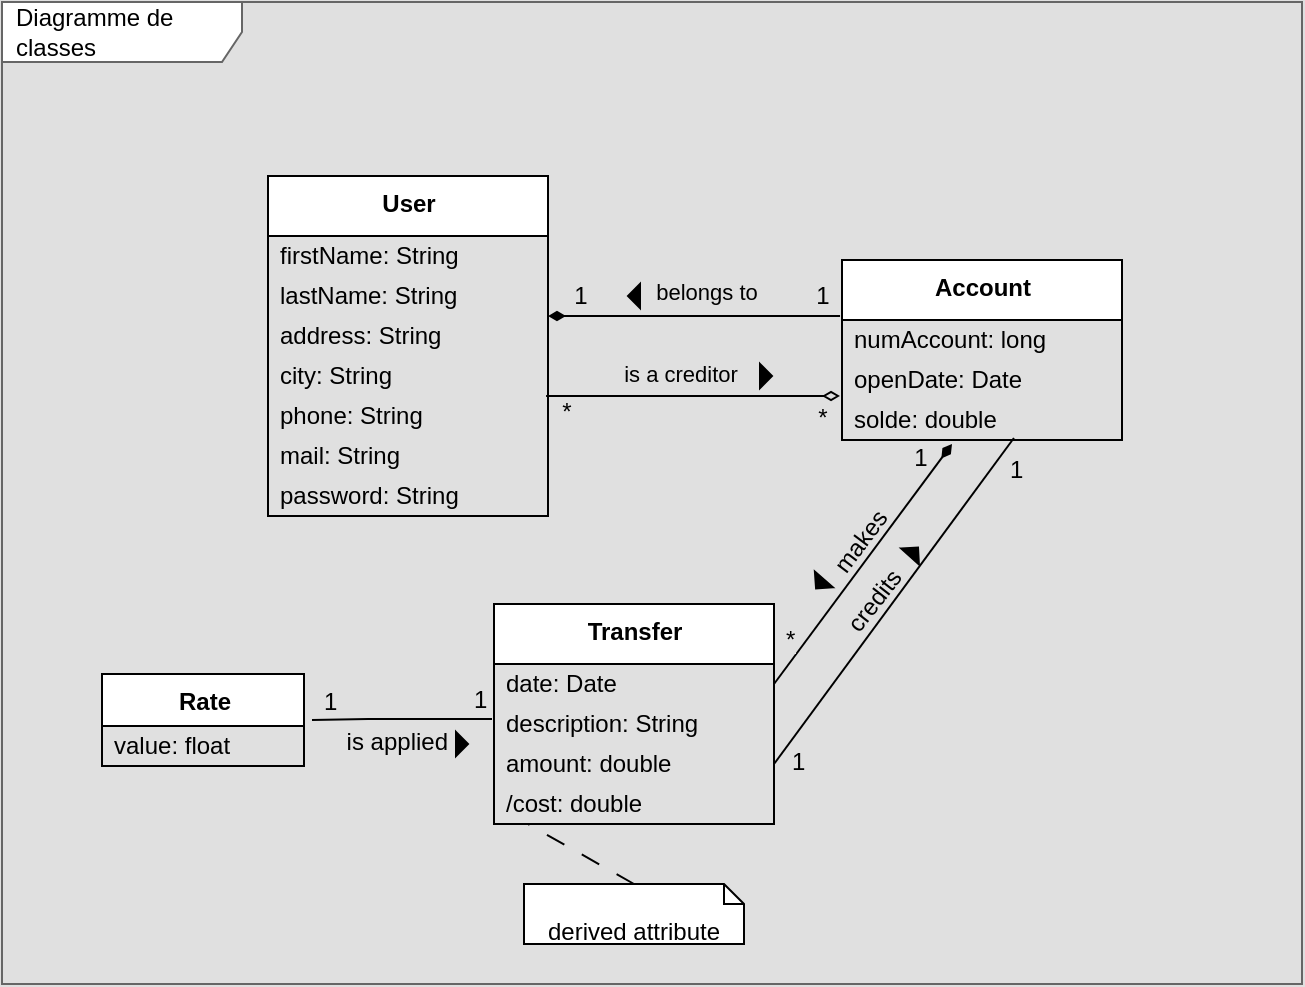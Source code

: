<mxfile version="16.6.3" type="device"><diagram id="Bfdmws2_4odSKud0wSz_" name="Page-1"><mxGraphModel dx="1422" dy="751" grid="1" gridSize="10" guides="1" tooltips="1" connect="1" arrows="1" fold="1" page="1" pageScale="1" pageWidth="2336" pageHeight="1654" background="#E0E0E0" math="0" shadow="0"><root><mxCell id="0"/><mxCell id="1" parent="0"/><mxCell id="CCmrR-qgN2KnD1xiw2Jq-1" value="Diagramme de classes" style="shape=umlFrame;whiteSpace=wrap;html=1;width=120;height=30;boundedLbl=1;verticalAlign=middle;align=left;spacingLeft=5;strokeColor=#666666;fillColor=default;" parent="1" vertex="1"><mxGeometry x="410" y="99" width="650" height="491" as="geometry"/></mxCell><mxCell id="CCmrR-qgN2KnD1xiw2Jq-2" value="&lt;b&gt;User&lt;/b&gt;" style="swimlane;fontStyle=0;align=center;verticalAlign=top;childLayout=stackLayout;horizontal=1;startSize=30;horizontalStack=0;resizeParent=1;resizeParentMax=0;resizeLast=0;collapsible=0;marginBottom=0;html=1;" parent="1" vertex="1"><mxGeometry x="543" y="186" width="140" height="170" as="geometry"/></mxCell><mxCell id="CCmrR-qgN2KnD1xiw2Jq-4" value="firstName: String" style="text;html=1;strokeColor=none;fillColor=none;align=left;verticalAlign=middle;spacingLeft=4;spacingRight=4;overflow=hidden;rotatable=0;points=[[0,0.5],[1,0.5]];portConstraint=eastwest;" parent="CCmrR-qgN2KnD1xiw2Jq-2" vertex="1"><mxGeometry y="30" width="140" height="20" as="geometry"/></mxCell><mxCell id="CCmrR-qgN2KnD1xiw2Jq-18" value="lastName: String" style="text;html=1;strokeColor=none;fillColor=none;align=left;verticalAlign=middle;spacingLeft=4;spacingRight=4;overflow=hidden;rotatable=0;points=[[0,0.5],[1,0.5]];portConstraint=eastwest;" parent="CCmrR-qgN2KnD1xiw2Jq-2" vertex="1"><mxGeometry y="50" width="140" height="20" as="geometry"/></mxCell><mxCell id="CCmrR-qgN2KnD1xiw2Jq-19" value="address: String" style="text;html=1;strokeColor=none;fillColor=none;align=left;verticalAlign=middle;spacingLeft=4;spacingRight=4;overflow=hidden;rotatable=0;points=[[0,0.5],[1,0.5]];portConstraint=eastwest;" parent="CCmrR-qgN2KnD1xiw2Jq-2" vertex="1"><mxGeometry y="70" width="140" height="20" as="geometry"/></mxCell><mxCell id="CCmrR-qgN2KnD1xiw2Jq-20" value="city: String" style="text;html=1;strokeColor=none;fillColor=none;align=left;verticalAlign=middle;spacingLeft=4;spacingRight=4;overflow=hidden;rotatable=0;points=[[0,0.5],[1,0.5]];portConstraint=eastwest;" parent="CCmrR-qgN2KnD1xiw2Jq-2" vertex="1"><mxGeometry y="90" width="140" height="20" as="geometry"/></mxCell><mxCell id="S4NkXMsGWgOHWtL1CwS4-3" value="phone: String" style="text;html=1;strokeColor=none;fillColor=none;align=left;verticalAlign=middle;spacingLeft=4;spacingRight=4;overflow=hidden;rotatable=0;points=[[0,0.5],[1,0.5]];portConstraint=eastwest;" parent="CCmrR-qgN2KnD1xiw2Jq-2" vertex="1"><mxGeometry y="110" width="140" height="20" as="geometry"/></mxCell><mxCell id="S4NkXMsGWgOHWtL1CwS4-4" value="mail: String" style="text;html=1;strokeColor=none;fillColor=none;align=left;verticalAlign=middle;spacingLeft=4;spacingRight=4;overflow=hidden;rotatable=0;points=[[0,0.5],[1,0.5]];portConstraint=eastwest;" parent="CCmrR-qgN2KnD1xiw2Jq-2" vertex="1"><mxGeometry y="130" width="140" height="20" as="geometry"/></mxCell><mxCell id="CCmrR-qgN2KnD1xiw2Jq-21" value="password: String" style="text;html=1;strokeColor=none;fillColor=none;align=left;verticalAlign=middle;spacingLeft=4;spacingRight=4;overflow=hidden;rotatable=0;points=[[0,0.5],[1,0.5]];portConstraint=eastwest;" parent="CCmrR-qgN2KnD1xiw2Jq-2" vertex="1"><mxGeometry y="150" width="140" height="20" as="geometry"/></mxCell><mxCell id="CCmrR-qgN2KnD1xiw2Jq-10" value="&lt;b&gt;Account&lt;/b&gt;" style="swimlane;fontStyle=0;align=center;verticalAlign=top;childLayout=stackLayout;horizontal=1;startSize=30;horizontalStack=0;resizeParent=1;resizeParentMax=0;resizeLast=0;collapsible=0;marginBottom=0;html=1;" parent="1" vertex="1"><mxGeometry x="830" y="228" width="140" height="90" as="geometry"/></mxCell><mxCell id="qSAiRKiAp2VzjMD9qPrl-1" value="numAccount: long" style="text;html=1;strokeColor=none;fillColor=none;align=left;verticalAlign=middle;spacingLeft=4;spacingRight=4;overflow=hidden;rotatable=0;points=[[0,0.5],[1,0.5]];portConstraint=eastwest;" parent="CCmrR-qgN2KnD1xiw2Jq-10" vertex="1"><mxGeometry y="30" width="140" height="20" as="geometry"/></mxCell><mxCell id="qSAiRKiAp2VzjMD9qPrl-11" value="openDate: Date" style="text;html=1;strokeColor=none;fillColor=none;align=left;verticalAlign=middle;spacingLeft=4;spacingRight=4;overflow=hidden;rotatable=0;points=[[0,0.5],[1,0.5]];portConstraint=eastwest;" parent="CCmrR-qgN2KnD1xiw2Jq-10" vertex="1"><mxGeometry y="50" width="140" height="20" as="geometry"/></mxCell><mxCell id="CCmrR-qgN2KnD1xiw2Jq-22" value="solde: double" style="text;html=1;strokeColor=none;fillColor=none;align=left;verticalAlign=middle;spacingLeft=4;spacingRight=4;overflow=hidden;rotatable=0;points=[[0,0.5],[1,0.5]];portConstraint=eastwest;" parent="CCmrR-qgN2KnD1xiw2Jq-10" vertex="1"><mxGeometry y="70" width="140" height="20" as="geometry"/></mxCell><mxCell id="CCmrR-qgN2KnD1xiw2Jq-23" value="&lt;b&gt;Transfer&lt;/b&gt;" style="swimlane;fontStyle=0;align=center;verticalAlign=top;childLayout=stackLayout;horizontal=1;startSize=30;horizontalStack=0;resizeParent=1;resizeParentMax=0;resizeLast=0;collapsible=0;marginBottom=0;html=1;" parent="1" vertex="1"><mxGeometry x="656" y="400" width="140" height="110" as="geometry"/></mxCell><mxCell id="S4NkXMsGWgOHWtL1CwS4-2" value="date: Date" style="text;html=1;strokeColor=none;fillColor=none;align=left;verticalAlign=middle;spacingLeft=4;spacingRight=4;overflow=hidden;rotatable=0;points=[[0,0.5],[1,0.5]];portConstraint=eastwest;" parent="CCmrR-qgN2KnD1xiw2Jq-23" vertex="1"><mxGeometry y="30" width="140" height="20" as="geometry"/></mxCell><mxCell id="qSAiRKiAp2VzjMD9qPrl-12" value="description: String" style="text;html=1;strokeColor=none;fillColor=none;align=left;verticalAlign=middle;spacingLeft=4;spacingRight=4;overflow=hidden;rotatable=0;points=[[0,0.5],[1,0.5]];portConstraint=eastwest;" parent="CCmrR-qgN2KnD1xiw2Jq-23" vertex="1"><mxGeometry y="50" width="140" height="20" as="geometry"/></mxCell><mxCell id="BC0FJCo9wnMrRnYLQjFY-3" value="amount: double" style="text;html=1;strokeColor=none;fillColor=none;align=left;verticalAlign=middle;spacingLeft=4;spacingRight=4;overflow=hidden;rotatable=0;points=[[0,0.5],[1,0.5]];portConstraint=eastwest;" parent="CCmrR-qgN2KnD1xiw2Jq-23" vertex="1"><mxGeometry y="70" width="140" height="20" as="geometry"/></mxCell><mxCell id="qSAiRKiAp2VzjMD9qPrl-2" value="/cost: double" style="text;html=1;strokeColor=none;fillColor=none;align=left;verticalAlign=middle;spacingLeft=4;spacingRight=4;overflow=hidden;rotatable=0;points=[[0,0.5],[1,0.5]];portConstraint=eastwest;" parent="CCmrR-qgN2KnD1xiw2Jq-23" vertex="1"><mxGeometry y="90" width="140" height="20" as="geometry"/></mxCell><mxCell id="CCmrR-qgN2KnD1xiw2Jq-37" value="" style="endArrow=diamondThin;html=1;rounded=0;align=center;verticalAlign=top;endFill=1;labelBackgroundColor=none;exitX=1;exitY=0.5;exitDx=0;exitDy=0;jumpSize=6;" parent="1" source="S4NkXMsGWgOHWtL1CwS4-2" edge="1"><mxGeometry relative="1" as="geometry"><mxPoint x="800" y="420" as="sourcePoint"/><mxPoint x="885" y="320" as="targetPoint"/></mxGeometry></mxCell><mxCell id="CCmrR-qgN2KnD1xiw2Jq-39" value="*" style="resizable=0;html=1;align=left;verticalAlign=top;labelBackgroundColor=#E0E0E0;" parent="CCmrR-qgN2KnD1xiw2Jq-37" connectable="0" vertex="1"><mxGeometry x="-1" relative="1" as="geometry"><mxPoint x="4" y="-36" as="offset"/></mxGeometry></mxCell><mxCell id="CCmrR-qgN2KnD1xiw2Jq-40" value="makes" style="resizable=0;html=1;align=right;verticalAlign=bottom;labelBackgroundColor=none;direction=west;rotation=307;" parent="CCmrR-qgN2KnD1xiw2Jq-37" connectable="0" vertex="1"><mxGeometry x="1" relative="1" as="geometry"><mxPoint x="-28" y="39" as="offset"/></mxGeometry></mxCell><mxCell id="qSAiRKiAp2VzjMD9qPrl-13" value="1" style="edgeLabel;html=1;align=center;verticalAlign=middle;resizable=0;points=[];fontSize=12;labelBackgroundColor=#E0E0E0;" parent="CCmrR-qgN2KnD1xiw2Jq-37" vertex="1" connectable="0"><mxGeometry x="0.686" y="3" relative="1" as="geometry"><mxPoint y="-10" as="offset"/></mxGeometry></mxCell><mxCell id="CCmrR-qgN2KnD1xiw2Jq-41" value="&lt;b&gt;Rate&lt;/b&gt;" style="swimlane;fontStyle=0;align=center;verticalAlign=top;childLayout=stackLayout;horizontal=1;startSize=26;horizontalStack=0;resizeParent=1;resizeParentMax=0;resizeLast=0;collapsible=0;marginBottom=0;html=1;" parent="1" vertex="1"><mxGeometry x="460" y="435" width="101" height="46" as="geometry"/></mxCell><mxCell id="CCmrR-qgN2KnD1xiw2Jq-43" value="value: float" style="text;html=1;strokeColor=none;fillColor=none;align=left;verticalAlign=middle;spacingLeft=4;spacingRight=4;overflow=hidden;rotatable=0;points=[[0,0.5],[1,0.5]];portConstraint=eastwest;" parent="CCmrR-qgN2KnD1xiw2Jq-41" vertex="1"><mxGeometry y="26" width="101" height="20" as="geometry"/></mxCell><mxCell id="CCmrR-qgN2KnD1xiw2Jq-59" value="" style="endArrow=none;html=1;rounded=0;align=center;verticalAlign=top;endFill=0;labelBackgroundColor=none;" parent="1" edge="1"><mxGeometry relative="1" as="geometry"><mxPoint x="565" y="458" as="sourcePoint"/><mxPoint x="655" y="457.5" as="targetPoint"/><Array as="points"><mxPoint x="593" y="457.5"/></Array></mxGeometry></mxCell><mxCell id="CCmrR-qgN2KnD1xiw2Jq-61" value="1" style="resizable=0;html=1;align=left;verticalAlign=top;labelBackgroundColor=#E0E0E0;" parent="CCmrR-qgN2KnD1xiw2Jq-59" connectable="0" vertex="1"><mxGeometry x="-1" relative="1" as="geometry"><mxPoint x="4" y="-23" as="offset"/></mxGeometry></mxCell><mxCell id="CCmrR-qgN2KnD1xiw2Jq-62" value="is applied" style="resizable=0;html=1;align=right;verticalAlign=bottom;labelBackgroundColor=none;direction=south;" parent="CCmrR-qgN2KnD1xiw2Jq-59" connectable="0" vertex="1"><mxGeometry x="1" relative="1" as="geometry"><mxPoint x="-21" y="20" as="offset"/></mxGeometry></mxCell><mxCell id="heRCFNqZCJ5JYc6NiuB7-11" value="1" style="resizable=0;html=1;align=left;verticalAlign=top;labelBackgroundColor=#E0E0E0;" parent="CCmrR-qgN2KnD1xiw2Jq-59" connectable="0" vertex="1"><mxGeometry x="-1" relative="1" as="geometry"><mxPoint x="79" y="-24" as="offset"/></mxGeometry></mxCell><mxCell id="CCmrR-qgN2KnD1xiw2Jq-65" value="derived attribute" style="shape=note2;boundedLbl=1;whiteSpace=wrap;html=1;size=10;verticalAlign=top;align=center;" parent="1" vertex="1"><mxGeometry x="671" y="540" width="110" height="30" as="geometry"/></mxCell><mxCell id="CCmrR-qgN2KnD1xiw2Jq-67" value="" style="endArrow=none;startArrow=none;endFill=0;startFill=0;endSize=8;html=1;verticalAlign=bottom;dashed=1;labelBackgroundColor=none;dashPattern=10 10;rounded=0;exitX=0.5;exitY=0;exitDx=0;exitDy=0;exitPerimeter=0;entryX=0.121;entryY=1;entryDx=0;entryDy=0;entryPerimeter=0;" parent="1" source="CCmrR-qgN2KnD1xiw2Jq-65" target="qSAiRKiAp2VzjMD9qPrl-2" edge="1"><mxGeometry y="10" width="160" relative="1" as="geometry"><mxPoint x="820" y="610" as="sourcePoint"/><mxPoint x="850" y="480" as="targetPoint"/><mxPoint as="offset"/></mxGeometry></mxCell><mxCell id="CCmrR-qgN2KnD1xiw2Jq-104" value="" style="triangle;aspect=fixed;fillColor=#000000;rotation=-180;" parent="1" vertex="1"><mxGeometry x="723" y="240" width="6" height="12" as="geometry"/></mxCell><mxCell id="CCmrR-qgN2KnD1xiw2Jq-105" value="" style="endArrow=none;html=1;rounded=0;align=center;verticalAlign=bottom;labelBackgroundColor=none;exitX=1;exitY=1;exitDx=0;exitDy=0;entryX=-0.007;entryY=-0.2;entryDx=0;entryDy=0;exitPerimeter=0;entryPerimeter=0;endFill=0;startArrow=diamondThin;startFill=1;" parent="1" source="CCmrR-qgN2KnD1xiw2Jq-18" edge="1"><mxGeometry relative="1" as="geometry"><mxPoint x="650" y="244" as="sourcePoint"/><mxPoint x="829.02" y="256" as="targetPoint"/></mxGeometry></mxCell><mxCell id="CCmrR-qgN2KnD1xiw2Jq-106" value="belongs to" style="edgeLabel;html=1;align=center;verticalAlign=middle;resizable=0;points=[];labelBackgroundColor=none;" parent="CCmrR-qgN2KnD1xiw2Jq-105" vertex="1" connectable="0"><mxGeometry x="-0.271" y="-2" relative="1" as="geometry"><mxPoint x="26" y="-14" as="offset"/></mxGeometry></mxCell><mxCell id="qSAiRKiAp2VzjMD9qPrl-8" value="1" style="edgeLabel;html=1;align=center;verticalAlign=middle;resizable=0;points=[];fontSize=12;labelBackgroundColor=#E0E0E0;" parent="CCmrR-qgN2KnD1xiw2Jq-105" vertex="1" connectable="0"><mxGeometry x="-0.781" relative="1" as="geometry"><mxPoint y="-10" as="offset"/></mxGeometry></mxCell><mxCell id="qSAiRKiAp2VzjMD9qPrl-9" value="1" style="edgeLabel;html=1;align=center;verticalAlign=middle;resizable=0;points=[];fontSize=12;labelBackgroundColor=#E0E0E0;" parent="CCmrR-qgN2KnD1xiw2Jq-105" vertex="1" connectable="0"><mxGeometry x="0.74" y="2" relative="1" as="geometry"><mxPoint x="10" y="-8" as="offset"/></mxGeometry></mxCell><mxCell id="S4NkXMsGWgOHWtL1CwS4-6" value="" style="triangle;aspect=fixed;fillColor=#000000;rotation=131;" parent="1" vertex="1"><mxGeometry x="816" y="384" width="6" height="12" as="geometry"/></mxCell><mxCell id="S4NkXMsGWgOHWtL1CwS4-7" value="" style="triangle;aspect=fixed;fillColor=#000000;rotation=0;" parent="1" vertex="1"><mxGeometry x="637" y="464" width="6" height="12" as="geometry"/></mxCell><mxCell id="XnCPLMHEDGoYb0hwZ5m7-1" value="" style="endArrow=none;html=1;rounded=0;align=center;verticalAlign=top;endFill=0;labelBackgroundColor=none;entryX=0.614;entryY=0.95;entryDx=0;entryDy=0;exitX=1;exitY=0.5;exitDx=0;exitDy=0;entryPerimeter=0;" parent="1" source="BC0FJCo9wnMrRnYLQjFY-3" target="CCmrR-qgN2KnD1xiw2Jq-22" edge="1"><mxGeometry relative="1" as="geometry"><mxPoint x="794.98" y="451" as="sourcePoint"/><mxPoint x="926.04" y="320" as="targetPoint"/></mxGeometry></mxCell><mxCell id="XnCPLMHEDGoYb0hwZ5m7-2" value="1" style="resizable=0;html=1;align=left;verticalAlign=top;labelBackgroundColor=#E0E0E0;" parent="XnCPLMHEDGoYb0hwZ5m7-1" connectable="0" vertex="1"><mxGeometry x="-1" relative="1" as="geometry"><mxPoint x="7" y="-15" as="offset"/></mxGeometry></mxCell><mxCell id="XnCPLMHEDGoYb0hwZ5m7-3" value="credits" style="resizable=0;html=1;align=right;verticalAlign=bottom;labelBackgroundColor=none;direction=west;rotation=308;" parent="XnCPLMHEDGoYb0hwZ5m7-1" connectable="0" vertex="1"><mxGeometry x="1" relative="1" as="geometry"><mxPoint x="-52" y="72" as="offset"/></mxGeometry></mxCell><mxCell id="XnCPLMHEDGoYb0hwZ5m7-4" value="1" style="resizable=0;html=1;align=left;verticalAlign=top;labelBackgroundColor=#E0E0E0;" parent="XnCPLMHEDGoYb0hwZ5m7-1" connectable="0" vertex="1"><mxGeometry x="-1" relative="1" as="geometry"><mxPoint x="116" y="-161" as="offset"/></mxGeometry></mxCell><mxCell id="qSAiRKiAp2VzjMD9qPrl-3" value="" style="triangle;aspect=fixed;fillColor=#000000;rotation=312;" parent="1" vertex="1"><mxGeometry x="863" y="368" width="6" height="12" as="geometry"/></mxCell><mxCell id="qSAiRKiAp2VzjMD9qPrl-4" value="" style="endArrow=diamondThin;html=1;rounded=0;align=center;verticalAlign=bottom;labelBackgroundColor=none;exitX=0.986;exitY=0.95;exitDx=0;exitDy=0;exitPerimeter=0;endFill=0;" parent="1" edge="1"><mxGeometry relative="1" as="geometry"><mxPoint x="682.04" y="296" as="sourcePoint"/><mxPoint x="829" y="296" as="targetPoint"/></mxGeometry></mxCell><mxCell id="qSAiRKiAp2VzjMD9qPrl-5" value="is a creditor" style="edgeLabel;html=1;align=center;verticalAlign=middle;resizable=0;points=[];labelBackgroundColor=none;" parent="qSAiRKiAp2VzjMD9qPrl-4" vertex="1" connectable="0"><mxGeometry x="-0.271" y="-2" relative="1" as="geometry"><mxPoint x="13" y="-13" as="offset"/></mxGeometry></mxCell><mxCell id="qSAiRKiAp2VzjMD9qPrl-6" value="*" style="edgeLabel;html=1;align=center;verticalAlign=middle;resizable=0;points=[];fontSize=12;labelBackgroundColor=#E0E0E0;" parent="qSAiRKiAp2VzjMD9qPrl-4" vertex="1" connectable="0"><mxGeometry x="-0.301" y="-3" relative="1" as="geometry"><mxPoint x="-42" y="5" as="offset"/></mxGeometry></mxCell><mxCell id="qSAiRKiAp2VzjMD9qPrl-7" value="*" style="edgeLabel;html=1;align=center;verticalAlign=middle;resizable=0;points=[];fontSize=12;labelBackgroundColor=#E0E0E0;" parent="qSAiRKiAp2VzjMD9qPrl-4" vertex="1" connectable="0"><mxGeometry x="0.726" relative="1" as="geometry"><mxPoint x="11" y="11" as="offset"/></mxGeometry></mxCell><mxCell id="qSAiRKiAp2VzjMD9qPrl-10" value="" style="triangle;aspect=fixed;fillColor=#000000;rotation=0;" parent="1" vertex="1"><mxGeometry x="789" y="280" width="6" height="12" as="geometry"/></mxCell></root></mxGraphModel></diagram></mxfile>